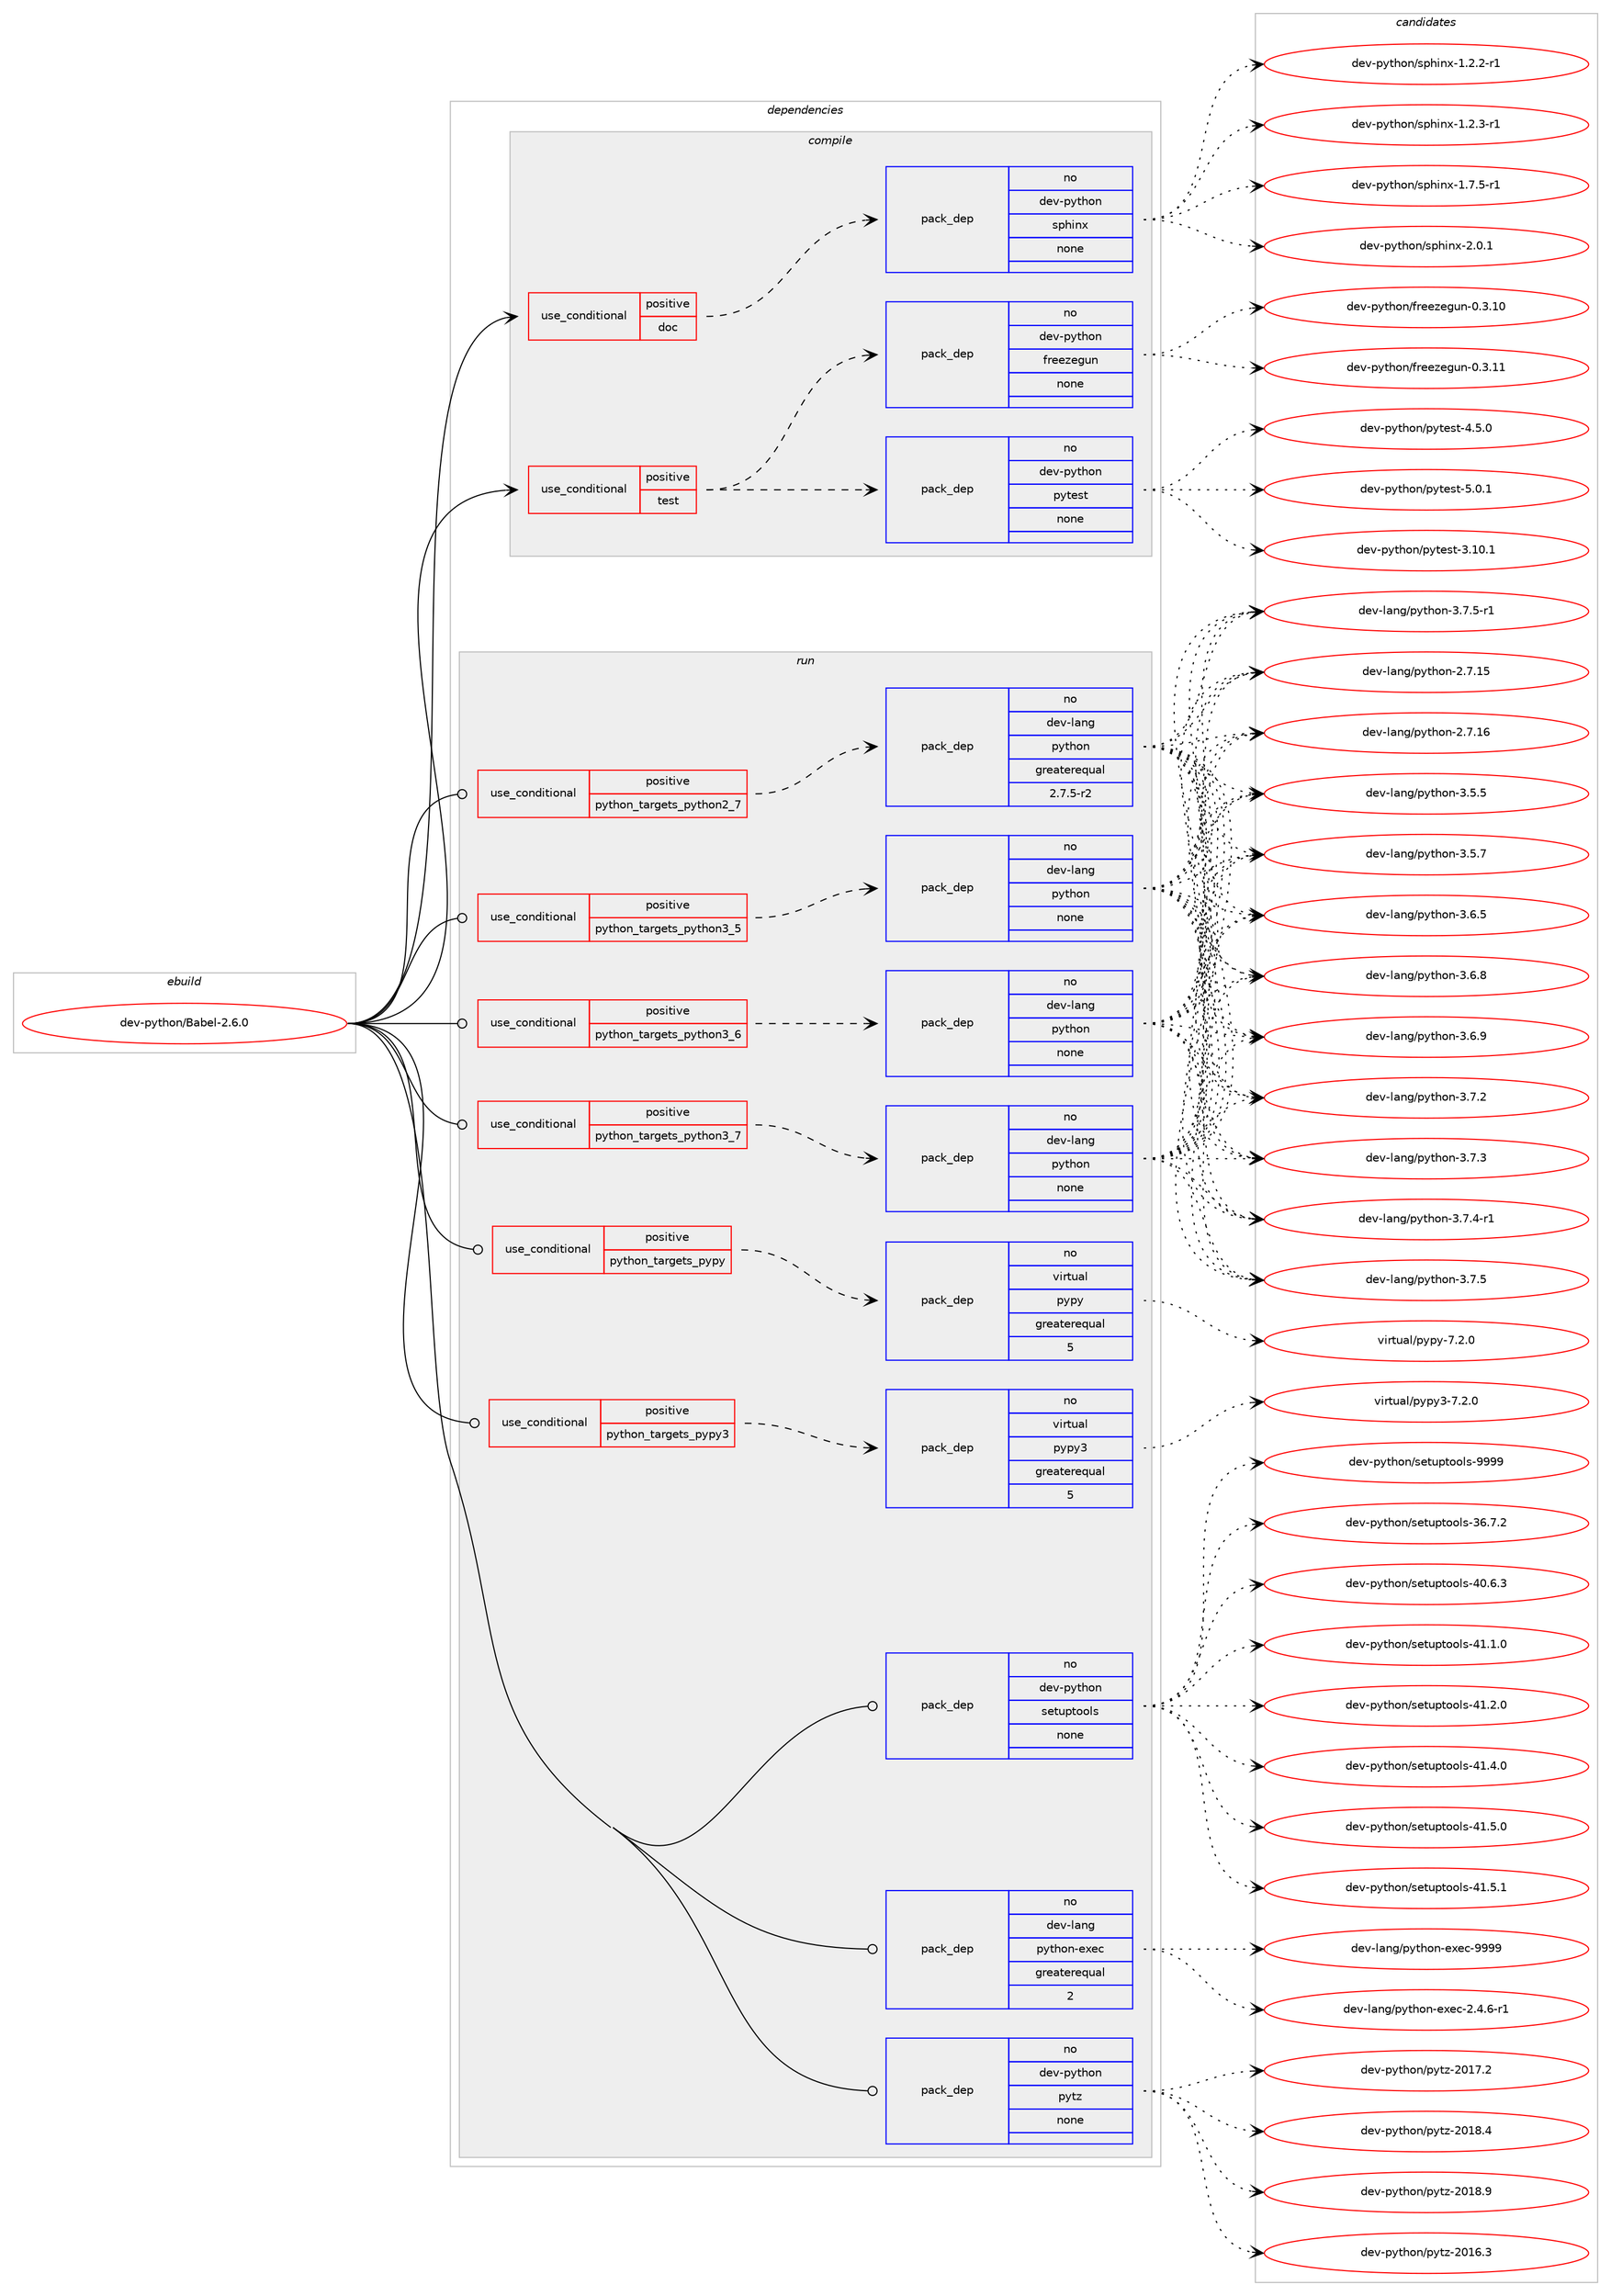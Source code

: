 digraph prolog {

# *************
# Graph options
# *************

newrank=true;
concentrate=true;
compound=true;
graph [rankdir=LR,fontname=Helvetica,fontsize=10,ranksep=1.5];#, ranksep=2.5, nodesep=0.2];
edge  [arrowhead=vee];
node  [fontname=Helvetica,fontsize=10];

# **********
# The ebuild
# **********

subgraph cluster_leftcol {
color=gray;
rank=same;
label=<<i>ebuild</i>>;
id [label="dev-python/Babel-2.6.0", color=red, width=4, href="../dev-python/Babel-2.6.0.svg"];
}

# ****************
# The dependencies
# ****************

subgraph cluster_midcol {
color=gray;
label=<<i>dependencies</i>>;
subgraph cluster_compile {
fillcolor="#eeeeee";
style=filled;
label=<<i>compile</i>>;
subgraph cond135521 {
dependency592270 [label=<<TABLE BORDER="0" CELLBORDER="1" CELLSPACING="0" CELLPADDING="4"><TR><TD ROWSPAN="3" CELLPADDING="10">use_conditional</TD></TR><TR><TD>positive</TD></TR><TR><TD>doc</TD></TR></TABLE>>, shape=none, color=red];
subgraph pack444979 {
dependency592271 [label=<<TABLE BORDER="0" CELLBORDER="1" CELLSPACING="0" CELLPADDING="4" WIDTH="220"><TR><TD ROWSPAN="6" CELLPADDING="30">pack_dep</TD></TR><TR><TD WIDTH="110">no</TD></TR><TR><TD>dev-python</TD></TR><TR><TD>sphinx</TD></TR><TR><TD>none</TD></TR><TR><TD></TD></TR></TABLE>>, shape=none, color=blue];
}
dependency592270:e -> dependency592271:w [weight=20,style="dashed",arrowhead="vee"];
}
id:e -> dependency592270:w [weight=20,style="solid",arrowhead="vee"];
subgraph cond135522 {
dependency592272 [label=<<TABLE BORDER="0" CELLBORDER="1" CELLSPACING="0" CELLPADDING="4"><TR><TD ROWSPAN="3" CELLPADDING="10">use_conditional</TD></TR><TR><TD>positive</TD></TR><TR><TD>test</TD></TR></TABLE>>, shape=none, color=red];
subgraph pack444980 {
dependency592273 [label=<<TABLE BORDER="0" CELLBORDER="1" CELLSPACING="0" CELLPADDING="4" WIDTH="220"><TR><TD ROWSPAN="6" CELLPADDING="30">pack_dep</TD></TR><TR><TD WIDTH="110">no</TD></TR><TR><TD>dev-python</TD></TR><TR><TD>freezegun</TD></TR><TR><TD>none</TD></TR><TR><TD></TD></TR></TABLE>>, shape=none, color=blue];
}
dependency592272:e -> dependency592273:w [weight=20,style="dashed",arrowhead="vee"];
subgraph pack444981 {
dependency592274 [label=<<TABLE BORDER="0" CELLBORDER="1" CELLSPACING="0" CELLPADDING="4" WIDTH="220"><TR><TD ROWSPAN="6" CELLPADDING="30">pack_dep</TD></TR><TR><TD WIDTH="110">no</TD></TR><TR><TD>dev-python</TD></TR><TR><TD>pytest</TD></TR><TR><TD>none</TD></TR><TR><TD></TD></TR></TABLE>>, shape=none, color=blue];
}
dependency592272:e -> dependency592274:w [weight=20,style="dashed",arrowhead="vee"];
}
id:e -> dependency592272:w [weight=20,style="solid",arrowhead="vee"];
}
subgraph cluster_compileandrun {
fillcolor="#eeeeee";
style=filled;
label=<<i>compile and run</i>>;
}
subgraph cluster_run {
fillcolor="#eeeeee";
style=filled;
label=<<i>run</i>>;
subgraph cond135523 {
dependency592275 [label=<<TABLE BORDER="0" CELLBORDER="1" CELLSPACING="0" CELLPADDING="4"><TR><TD ROWSPAN="3" CELLPADDING="10">use_conditional</TD></TR><TR><TD>positive</TD></TR><TR><TD>python_targets_pypy</TD></TR></TABLE>>, shape=none, color=red];
subgraph pack444982 {
dependency592276 [label=<<TABLE BORDER="0" CELLBORDER="1" CELLSPACING="0" CELLPADDING="4" WIDTH="220"><TR><TD ROWSPAN="6" CELLPADDING="30">pack_dep</TD></TR><TR><TD WIDTH="110">no</TD></TR><TR><TD>virtual</TD></TR><TR><TD>pypy</TD></TR><TR><TD>greaterequal</TD></TR><TR><TD>5</TD></TR></TABLE>>, shape=none, color=blue];
}
dependency592275:e -> dependency592276:w [weight=20,style="dashed",arrowhead="vee"];
}
id:e -> dependency592275:w [weight=20,style="solid",arrowhead="odot"];
subgraph cond135524 {
dependency592277 [label=<<TABLE BORDER="0" CELLBORDER="1" CELLSPACING="0" CELLPADDING="4"><TR><TD ROWSPAN="3" CELLPADDING="10">use_conditional</TD></TR><TR><TD>positive</TD></TR><TR><TD>python_targets_pypy3</TD></TR></TABLE>>, shape=none, color=red];
subgraph pack444983 {
dependency592278 [label=<<TABLE BORDER="0" CELLBORDER="1" CELLSPACING="0" CELLPADDING="4" WIDTH="220"><TR><TD ROWSPAN="6" CELLPADDING="30">pack_dep</TD></TR><TR><TD WIDTH="110">no</TD></TR><TR><TD>virtual</TD></TR><TR><TD>pypy3</TD></TR><TR><TD>greaterequal</TD></TR><TR><TD>5</TD></TR></TABLE>>, shape=none, color=blue];
}
dependency592277:e -> dependency592278:w [weight=20,style="dashed",arrowhead="vee"];
}
id:e -> dependency592277:w [weight=20,style="solid",arrowhead="odot"];
subgraph cond135525 {
dependency592279 [label=<<TABLE BORDER="0" CELLBORDER="1" CELLSPACING="0" CELLPADDING="4"><TR><TD ROWSPAN="3" CELLPADDING="10">use_conditional</TD></TR><TR><TD>positive</TD></TR><TR><TD>python_targets_python2_7</TD></TR></TABLE>>, shape=none, color=red];
subgraph pack444984 {
dependency592280 [label=<<TABLE BORDER="0" CELLBORDER="1" CELLSPACING="0" CELLPADDING="4" WIDTH="220"><TR><TD ROWSPAN="6" CELLPADDING="30">pack_dep</TD></TR><TR><TD WIDTH="110">no</TD></TR><TR><TD>dev-lang</TD></TR><TR><TD>python</TD></TR><TR><TD>greaterequal</TD></TR><TR><TD>2.7.5-r2</TD></TR></TABLE>>, shape=none, color=blue];
}
dependency592279:e -> dependency592280:w [weight=20,style="dashed",arrowhead="vee"];
}
id:e -> dependency592279:w [weight=20,style="solid",arrowhead="odot"];
subgraph cond135526 {
dependency592281 [label=<<TABLE BORDER="0" CELLBORDER="1" CELLSPACING="0" CELLPADDING="4"><TR><TD ROWSPAN="3" CELLPADDING="10">use_conditional</TD></TR><TR><TD>positive</TD></TR><TR><TD>python_targets_python3_5</TD></TR></TABLE>>, shape=none, color=red];
subgraph pack444985 {
dependency592282 [label=<<TABLE BORDER="0" CELLBORDER="1" CELLSPACING="0" CELLPADDING="4" WIDTH="220"><TR><TD ROWSPAN="6" CELLPADDING="30">pack_dep</TD></TR><TR><TD WIDTH="110">no</TD></TR><TR><TD>dev-lang</TD></TR><TR><TD>python</TD></TR><TR><TD>none</TD></TR><TR><TD></TD></TR></TABLE>>, shape=none, color=blue];
}
dependency592281:e -> dependency592282:w [weight=20,style="dashed",arrowhead="vee"];
}
id:e -> dependency592281:w [weight=20,style="solid",arrowhead="odot"];
subgraph cond135527 {
dependency592283 [label=<<TABLE BORDER="0" CELLBORDER="1" CELLSPACING="0" CELLPADDING="4"><TR><TD ROWSPAN="3" CELLPADDING="10">use_conditional</TD></TR><TR><TD>positive</TD></TR><TR><TD>python_targets_python3_6</TD></TR></TABLE>>, shape=none, color=red];
subgraph pack444986 {
dependency592284 [label=<<TABLE BORDER="0" CELLBORDER="1" CELLSPACING="0" CELLPADDING="4" WIDTH="220"><TR><TD ROWSPAN="6" CELLPADDING="30">pack_dep</TD></TR><TR><TD WIDTH="110">no</TD></TR><TR><TD>dev-lang</TD></TR><TR><TD>python</TD></TR><TR><TD>none</TD></TR><TR><TD></TD></TR></TABLE>>, shape=none, color=blue];
}
dependency592283:e -> dependency592284:w [weight=20,style="dashed",arrowhead="vee"];
}
id:e -> dependency592283:w [weight=20,style="solid",arrowhead="odot"];
subgraph cond135528 {
dependency592285 [label=<<TABLE BORDER="0" CELLBORDER="1" CELLSPACING="0" CELLPADDING="4"><TR><TD ROWSPAN="3" CELLPADDING="10">use_conditional</TD></TR><TR><TD>positive</TD></TR><TR><TD>python_targets_python3_7</TD></TR></TABLE>>, shape=none, color=red];
subgraph pack444987 {
dependency592286 [label=<<TABLE BORDER="0" CELLBORDER="1" CELLSPACING="0" CELLPADDING="4" WIDTH="220"><TR><TD ROWSPAN="6" CELLPADDING="30">pack_dep</TD></TR><TR><TD WIDTH="110">no</TD></TR><TR><TD>dev-lang</TD></TR><TR><TD>python</TD></TR><TR><TD>none</TD></TR><TR><TD></TD></TR></TABLE>>, shape=none, color=blue];
}
dependency592285:e -> dependency592286:w [weight=20,style="dashed",arrowhead="vee"];
}
id:e -> dependency592285:w [weight=20,style="solid",arrowhead="odot"];
subgraph pack444988 {
dependency592287 [label=<<TABLE BORDER="0" CELLBORDER="1" CELLSPACING="0" CELLPADDING="4" WIDTH="220"><TR><TD ROWSPAN="6" CELLPADDING="30">pack_dep</TD></TR><TR><TD WIDTH="110">no</TD></TR><TR><TD>dev-lang</TD></TR><TR><TD>python-exec</TD></TR><TR><TD>greaterequal</TD></TR><TR><TD>2</TD></TR></TABLE>>, shape=none, color=blue];
}
id:e -> dependency592287:w [weight=20,style="solid",arrowhead="odot"];
subgraph pack444989 {
dependency592288 [label=<<TABLE BORDER="0" CELLBORDER="1" CELLSPACING="0" CELLPADDING="4" WIDTH="220"><TR><TD ROWSPAN="6" CELLPADDING="30">pack_dep</TD></TR><TR><TD WIDTH="110">no</TD></TR><TR><TD>dev-python</TD></TR><TR><TD>pytz</TD></TR><TR><TD>none</TD></TR><TR><TD></TD></TR></TABLE>>, shape=none, color=blue];
}
id:e -> dependency592288:w [weight=20,style="solid",arrowhead="odot"];
subgraph pack444990 {
dependency592289 [label=<<TABLE BORDER="0" CELLBORDER="1" CELLSPACING="0" CELLPADDING="4" WIDTH="220"><TR><TD ROWSPAN="6" CELLPADDING="30">pack_dep</TD></TR><TR><TD WIDTH="110">no</TD></TR><TR><TD>dev-python</TD></TR><TR><TD>setuptools</TD></TR><TR><TD>none</TD></TR><TR><TD></TD></TR></TABLE>>, shape=none, color=blue];
}
id:e -> dependency592289:w [weight=20,style="solid",arrowhead="odot"];
}
}

# **************
# The candidates
# **************

subgraph cluster_choices {
rank=same;
color=gray;
label=<<i>candidates</i>>;

subgraph choice444979 {
color=black;
nodesep=1;
choice10010111845112121116104111110471151121041051101204549465046504511449 [label="dev-python/sphinx-1.2.2-r1", color=red, width=4,href="../dev-python/sphinx-1.2.2-r1.svg"];
choice10010111845112121116104111110471151121041051101204549465046514511449 [label="dev-python/sphinx-1.2.3-r1", color=red, width=4,href="../dev-python/sphinx-1.2.3-r1.svg"];
choice10010111845112121116104111110471151121041051101204549465546534511449 [label="dev-python/sphinx-1.7.5-r1", color=red, width=4,href="../dev-python/sphinx-1.7.5-r1.svg"];
choice1001011184511212111610411111047115112104105110120455046484649 [label="dev-python/sphinx-2.0.1", color=red, width=4,href="../dev-python/sphinx-2.0.1.svg"];
dependency592271:e -> choice10010111845112121116104111110471151121041051101204549465046504511449:w [style=dotted,weight="100"];
dependency592271:e -> choice10010111845112121116104111110471151121041051101204549465046514511449:w [style=dotted,weight="100"];
dependency592271:e -> choice10010111845112121116104111110471151121041051101204549465546534511449:w [style=dotted,weight="100"];
dependency592271:e -> choice1001011184511212111610411111047115112104105110120455046484649:w [style=dotted,weight="100"];
}
subgraph choice444980 {
color=black;
nodesep=1;
choice100101118451121211161041111104710211410110112210110311711045484651464948 [label="dev-python/freezegun-0.3.10", color=red, width=4,href="../dev-python/freezegun-0.3.10.svg"];
choice100101118451121211161041111104710211410110112210110311711045484651464949 [label="dev-python/freezegun-0.3.11", color=red, width=4,href="../dev-python/freezegun-0.3.11.svg"];
dependency592273:e -> choice100101118451121211161041111104710211410110112210110311711045484651464948:w [style=dotted,weight="100"];
dependency592273:e -> choice100101118451121211161041111104710211410110112210110311711045484651464949:w [style=dotted,weight="100"];
}
subgraph choice444981 {
color=black;
nodesep=1;
choice100101118451121211161041111104711212111610111511645514649484649 [label="dev-python/pytest-3.10.1", color=red, width=4,href="../dev-python/pytest-3.10.1.svg"];
choice1001011184511212111610411111047112121116101115116455246534648 [label="dev-python/pytest-4.5.0", color=red, width=4,href="../dev-python/pytest-4.5.0.svg"];
choice1001011184511212111610411111047112121116101115116455346484649 [label="dev-python/pytest-5.0.1", color=red, width=4,href="../dev-python/pytest-5.0.1.svg"];
dependency592274:e -> choice100101118451121211161041111104711212111610111511645514649484649:w [style=dotted,weight="100"];
dependency592274:e -> choice1001011184511212111610411111047112121116101115116455246534648:w [style=dotted,weight="100"];
dependency592274:e -> choice1001011184511212111610411111047112121116101115116455346484649:w [style=dotted,weight="100"];
}
subgraph choice444982 {
color=black;
nodesep=1;
choice1181051141161179710847112121112121455546504648 [label="virtual/pypy-7.2.0", color=red, width=4,href="../virtual/pypy-7.2.0.svg"];
dependency592276:e -> choice1181051141161179710847112121112121455546504648:w [style=dotted,weight="100"];
}
subgraph choice444983 {
color=black;
nodesep=1;
choice118105114116117971084711212111212151455546504648 [label="virtual/pypy3-7.2.0", color=red, width=4,href="../virtual/pypy3-7.2.0.svg"];
dependency592278:e -> choice118105114116117971084711212111212151455546504648:w [style=dotted,weight="100"];
}
subgraph choice444984 {
color=black;
nodesep=1;
choice10010111845108971101034711212111610411111045504655464953 [label="dev-lang/python-2.7.15", color=red, width=4,href="../dev-lang/python-2.7.15.svg"];
choice10010111845108971101034711212111610411111045504655464954 [label="dev-lang/python-2.7.16", color=red, width=4,href="../dev-lang/python-2.7.16.svg"];
choice100101118451089711010347112121116104111110455146534653 [label="dev-lang/python-3.5.5", color=red, width=4,href="../dev-lang/python-3.5.5.svg"];
choice100101118451089711010347112121116104111110455146534655 [label="dev-lang/python-3.5.7", color=red, width=4,href="../dev-lang/python-3.5.7.svg"];
choice100101118451089711010347112121116104111110455146544653 [label="dev-lang/python-3.6.5", color=red, width=4,href="../dev-lang/python-3.6.5.svg"];
choice100101118451089711010347112121116104111110455146544656 [label="dev-lang/python-3.6.8", color=red, width=4,href="../dev-lang/python-3.6.8.svg"];
choice100101118451089711010347112121116104111110455146544657 [label="dev-lang/python-3.6.9", color=red, width=4,href="../dev-lang/python-3.6.9.svg"];
choice100101118451089711010347112121116104111110455146554650 [label="dev-lang/python-3.7.2", color=red, width=4,href="../dev-lang/python-3.7.2.svg"];
choice100101118451089711010347112121116104111110455146554651 [label="dev-lang/python-3.7.3", color=red, width=4,href="../dev-lang/python-3.7.3.svg"];
choice1001011184510897110103471121211161041111104551465546524511449 [label="dev-lang/python-3.7.4-r1", color=red, width=4,href="../dev-lang/python-3.7.4-r1.svg"];
choice100101118451089711010347112121116104111110455146554653 [label="dev-lang/python-3.7.5", color=red, width=4,href="../dev-lang/python-3.7.5.svg"];
choice1001011184510897110103471121211161041111104551465546534511449 [label="dev-lang/python-3.7.5-r1", color=red, width=4,href="../dev-lang/python-3.7.5-r1.svg"];
dependency592280:e -> choice10010111845108971101034711212111610411111045504655464953:w [style=dotted,weight="100"];
dependency592280:e -> choice10010111845108971101034711212111610411111045504655464954:w [style=dotted,weight="100"];
dependency592280:e -> choice100101118451089711010347112121116104111110455146534653:w [style=dotted,weight="100"];
dependency592280:e -> choice100101118451089711010347112121116104111110455146534655:w [style=dotted,weight="100"];
dependency592280:e -> choice100101118451089711010347112121116104111110455146544653:w [style=dotted,weight="100"];
dependency592280:e -> choice100101118451089711010347112121116104111110455146544656:w [style=dotted,weight="100"];
dependency592280:e -> choice100101118451089711010347112121116104111110455146544657:w [style=dotted,weight="100"];
dependency592280:e -> choice100101118451089711010347112121116104111110455146554650:w [style=dotted,weight="100"];
dependency592280:e -> choice100101118451089711010347112121116104111110455146554651:w [style=dotted,weight="100"];
dependency592280:e -> choice1001011184510897110103471121211161041111104551465546524511449:w [style=dotted,weight="100"];
dependency592280:e -> choice100101118451089711010347112121116104111110455146554653:w [style=dotted,weight="100"];
dependency592280:e -> choice1001011184510897110103471121211161041111104551465546534511449:w [style=dotted,weight="100"];
}
subgraph choice444985 {
color=black;
nodesep=1;
choice10010111845108971101034711212111610411111045504655464953 [label="dev-lang/python-2.7.15", color=red, width=4,href="../dev-lang/python-2.7.15.svg"];
choice10010111845108971101034711212111610411111045504655464954 [label="dev-lang/python-2.7.16", color=red, width=4,href="../dev-lang/python-2.7.16.svg"];
choice100101118451089711010347112121116104111110455146534653 [label="dev-lang/python-3.5.5", color=red, width=4,href="../dev-lang/python-3.5.5.svg"];
choice100101118451089711010347112121116104111110455146534655 [label="dev-lang/python-3.5.7", color=red, width=4,href="../dev-lang/python-3.5.7.svg"];
choice100101118451089711010347112121116104111110455146544653 [label="dev-lang/python-3.6.5", color=red, width=4,href="../dev-lang/python-3.6.5.svg"];
choice100101118451089711010347112121116104111110455146544656 [label="dev-lang/python-3.6.8", color=red, width=4,href="../dev-lang/python-3.6.8.svg"];
choice100101118451089711010347112121116104111110455146544657 [label="dev-lang/python-3.6.9", color=red, width=4,href="../dev-lang/python-3.6.9.svg"];
choice100101118451089711010347112121116104111110455146554650 [label="dev-lang/python-3.7.2", color=red, width=4,href="../dev-lang/python-3.7.2.svg"];
choice100101118451089711010347112121116104111110455146554651 [label="dev-lang/python-3.7.3", color=red, width=4,href="../dev-lang/python-3.7.3.svg"];
choice1001011184510897110103471121211161041111104551465546524511449 [label="dev-lang/python-3.7.4-r1", color=red, width=4,href="../dev-lang/python-3.7.4-r1.svg"];
choice100101118451089711010347112121116104111110455146554653 [label="dev-lang/python-3.7.5", color=red, width=4,href="../dev-lang/python-3.7.5.svg"];
choice1001011184510897110103471121211161041111104551465546534511449 [label="dev-lang/python-3.7.5-r1", color=red, width=4,href="../dev-lang/python-3.7.5-r1.svg"];
dependency592282:e -> choice10010111845108971101034711212111610411111045504655464953:w [style=dotted,weight="100"];
dependency592282:e -> choice10010111845108971101034711212111610411111045504655464954:w [style=dotted,weight="100"];
dependency592282:e -> choice100101118451089711010347112121116104111110455146534653:w [style=dotted,weight="100"];
dependency592282:e -> choice100101118451089711010347112121116104111110455146534655:w [style=dotted,weight="100"];
dependency592282:e -> choice100101118451089711010347112121116104111110455146544653:w [style=dotted,weight="100"];
dependency592282:e -> choice100101118451089711010347112121116104111110455146544656:w [style=dotted,weight="100"];
dependency592282:e -> choice100101118451089711010347112121116104111110455146544657:w [style=dotted,weight="100"];
dependency592282:e -> choice100101118451089711010347112121116104111110455146554650:w [style=dotted,weight="100"];
dependency592282:e -> choice100101118451089711010347112121116104111110455146554651:w [style=dotted,weight="100"];
dependency592282:e -> choice1001011184510897110103471121211161041111104551465546524511449:w [style=dotted,weight="100"];
dependency592282:e -> choice100101118451089711010347112121116104111110455146554653:w [style=dotted,weight="100"];
dependency592282:e -> choice1001011184510897110103471121211161041111104551465546534511449:w [style=dotted,weight="100"];
}
subgraph choice444986 {
color=black;
nodesep=1;
choice10010111845108971101034711212111610411111045504655464953 [label="dev-lang/python-2.7.15", color=red, width=4,href="../dev-lang/python-2.7.15.svg"];
choice10010111845108971101034711212111610411111045504655464954 [label="dev-lang/python-2.7.16", color=red, width=4,href="../dev-lang/python-2.7.16.svg"];
choice100101118451089711010347112121116104111110455146534653 [label="dev-lang/python-3.5.5", color=red, width=4,href="../dev-lang/python-3.5.5.svg"];
choice100101118451089711010347112121116104111110455146534655 [label="dev-lang/python-3.5.7", color=red, width=4,href="../dev-lang/python-3.5.7.svg"];
choice100101118451089711010347112121116104111110455146544653 [label="dev-lang/python-3.6.5", color=red, width=4,href="../dev-lang/python-3.6.5.svg"];
choice100101118451089711010347112121116104111110455146544656 [label="dev-lang/python-3.6.8", color=red, width=4,href="../dev-lang/python-3.6.8.svg"];
choice100101118451089711010347112121116104111110455146544657 [label="dev-lang/python-3.6.9", color=red, width=4,href="../dev-lang/python-3.6.9.svg"];
choice100101118451089711010347112121116104111110455146554650 [label="dev-lang/python-3.7.2", color=red, width=4,href="../dev-lang/python-3.7.2.svg"];
choice100101118451089711010347112121116104111110455146554651 [label="dev-lang/python-3.7.3", color=red, width=4,href="../dev-lang/python-3.7.3.svg"];
choice1001011184510897110103471121211161041111104551465546524511449 [label="dev-lang/python-3.7.4-r1", color=red, width=4,href="../dev-lang/python-3.7.4-r1.svg"];
choice100101118451089711010347112121116104111110455146554653 [label="dev-lang/python-3.7.5", color=red, width=4,href="../dev-lang/python-3.7.5.svg"];
choice1001011184510897110103471121211161041111104551465546534511449 [label="dev-lang/python-3.7.5-r1", color=red, width=4,href="../dev-lang/python-3.7.5-r1.svg"];
dependency592284:e -> choice10010111845108971101034711212111610411111045504655464953:w [style=dotted,weight="100"];
dependency592284:e -> choice10010111845108971101034711212111610411111045504655464954:w [style=dotted,weight="100"];
dependency592284:e -> choice100101118451089711010347112121116104111110455146534653:w [style=dotted,weight="100"];
dependency592284:e -> choice100101118451089711010347112121116104111110455146534655:w [style=dotted,weight="100"];
dependency592284:e -> choice100101118451089711010347112121116104111110455146544653:w [style=dotted,weight="100"];
dependency592284:e -> choice100101118451089711010347112121116104111110455146544656:w [style=dotted,weight="100"];
dependency592284:e -> choice100101118451089711010347112121116104111110455146544657:w [style=dotted,weight="100"];
dependency592284:e -> choice100101118451089711010347112121116104111110455146554650:w [style=dotted,weight="100"];
dependency592284:e -> choice100101118451089711010347112121116104111110455146554651:w [style=dotted,weight="100"];
dependency592284:e -> choice1001011184510897110103471121211161041111104551465546524511449:w [style=dotted,weight="100"];
dependency592284:e -> choice100101118451089711010347112121116104111110455146554653:w [style=dotted,weight="100"];
dependency592284:e -> choice1001011184510897110103471121211161041111104551465546534511449:w [style=dotted,weight="100"];
}
subgraph choice444987 {
color=black;
nodesep=1;
choice10010111845108971101034711212111610411111045504655464953 [label="dev-lang/python-2.7.15", color=red, width=4,href="../dev-lang/python-2.7.15.svg"];
choice10010111845108971101034711212111610411111045504655464954 [label="dev-lang/python-2.7.16", color=red, width=4,href="../dev-lang/python-2.7.16.svg"];
choice100101118451089711010347112121116104111110455146534653 [label="dev-lang/python-3.5.5", color=red, width=4,href="../dev-lang/python-3.5.5.svg"];
choice100101118451089711010347112121116104111110455146534655 [label="dev-lang/python-3.5.7", color=red, width=4,href="../dev-lang/python-3.5.7.svg"];
choice100101118451089711010347112121116104111110455146544653 [label="dev-lang/python-3.6.5", color=red, width=4,href="../dev-lang/python-3.6.5.svg"];
choice100101118451089711010347112121116104111110455146544656 [label="dev-lang/python-3.6.8", color=red, width=4,href="../dev-lang/python-3.6.8.svg"];
choice100101118451089711010347112121116104111110455146544657 [label="dev-lang/python-3.6.9", color=red, width=4,href="../dev-lang/python-3.6.9.svg"];
choice100101118451089711010347112121116104111110455146554650 [label="dev-lang/python-3.7.2", color=red, width=4,href="../dev-lang/python-3.7.2.svg"];
choice100101118451089711010347112121116104111110455146554651 [label="dev-lang/python-3.7.3", color=red, width=4,href="../dev-lang/python-3.7.3.svg"];
choice1001011184510897110103471121211161041111104551465546524511449 [label="dev-lang/python-3.7.4-r1", color=red, width=4,href="../dev-lang/python-3.7.4-r1.svg"];
choice100101118451089711010347112121116104111110455146554653 [label="dev-lang/python-3.7.5", color=red, width=4,href="../dev-lang/python-3.7.5.svg"];
choice1001011184510897110103471121211161041111104551465546534511449 [label="dev-lang/python-3.7.5-r1", color=red, width=4,href="../dev-lang/python-3.7.5-r1.svg"];
dependency592286:e -> choice10010111845108971101034711212111610411111045504655464953:w [style=dotted,weight="100"];
dependency592286:e -> choice10010111845108971101034711212111610411111045504655464954:w [style=dotted,weight="100"];
dependency592286:e -> choice100101118451089711010347112121116104111110455146534653:w [style=dotted,weight="100"];
dependency592286:e -> choice100101118451089711010347112121116104111110455146534655:w [style=dotted,weight="100"];
dependency592286:e -> choice100101118451089711010347112121116104111110455146544653:w [style=dotted,weight="100"];
dependency592286:e -> choice100101118451089711010347112121116104111110455146544656:w [style=dotted,weight="100"];
dependency592286:e -> choice100101118451089711010347112121116104111110455146544657:w [style=dotted,weight="100"];
dependency592286:e -> choice100101118451089711010347112121116104111110455146554650:w [style=dotted,weight="100"];
dependency592286:e -> choice100101118451089711010347112121116104111110455146554651:w [style=dotted,weight="100"];
dependency592286:e -> choice1001011184510897110103471121211161041111104551465546524511449:w [style=dotted,weight="100"];
dependency592286:e -> choice100101118451089711010347112121116104111110455146554653:w [style=dotted,weight="100"];
dependency592286:e -> choice1001011184510897110103471121211161041111104551465546534511449:w [style=dotted,weight="100"];
}
subgraph choice444988 {
color=black;
nodesep=1;
choice10010111845108971101034711212111610411111045101120101994550465246544511449 [label="dev-lang/python-exec-2.4.6-r1", color=red, width=4,href="../dev-lang/python-exec-2.4.6-r1.svg"];
choice10010111845108971101034711212111610411111045101120101994557575757 [label="dev-lang/python-exec-9999", color=red, width=4,href="../dev-lang/python-exec-9999.svg"];
dependency592287:e -> choice10010111845108971101034711212111610411111045101120101994550465246544511449:w [style=dotted,weight="100"];
dependency592287:e -> choice10010111845108971101034711212111610411111045101120101994557575757:w [style=dotted,weight="100"];
}
subgraph choice444989 {
color=black;
nodesep=1;
choice100101118451121211161041111104711212111612245504849544651 [label="dev-python/pytz-2016.3", color=red, width=4,href="../dev-python/pytz-2016.3.svg"];
choice100101118451121211161041111104711212111612245504849554650 [label="dev-python/pytz-2017.2", color=red, width=4,href="../dev-python/pytz-2017.2.svg"];
choice100101118451121211161041111104711212111612245504849564652 [label="dev-python/pytz-2018.4", color=red, width=4,href="../dev-python/pytz-2018.4.svg"];
choice100101118451121211161041111104711212111612245504849564657 [label="dev-python/pytz-2018.9", color=red, width=4,href="../dev-python/pytz-2018.9.svg"];
dependency592288:e -> choice100101118451121211161041111104711212111612245504849544651:w [style=dotted,weight="100"];
dependency592288:e -> choice100101118451121211161041111104711212111612245504849554650:w [style=dotted,weight="100"];
dependency592288:e -> choice100101118451121211161041111104711212111612245504849564652:w [style=dotted,weight="100"];
dependency592288:e -> choice100101118451121211161041111104711212111612245504849564657:w [style=dotted,weight="100"];
}
subgraph choice444990 {
color=black;
nodesep=1;
choice100101118451121211161041111104711510111611711211611111110811545515446554650 [label="dev-python/setuptools-36.7.2", color=red, width=4,href="../dev-python/setuptools-36.7.2.svg"];
choice100101118451121211161041111104711510111611711211611111110811545524846544651 [label="dev-python/setuptools-40.6.3", color=red, width=4,href="../dev-python/setuptools-40.6.3.svg"];
choice100101118451121211161041111104711510111611711211611111110811545524946494648 [label="dev-python/setuptools-41.1.0", color=red, width=4,href="../dev-python/setuptools-41.1.0.svg"];
choice100101118451121211161041111104711510111611711211611111110811545524946504648 [label="dev-python/setuptools-41.2.0", color=red, width=4,href="../dev-python/setuptools-41.2.0.svg"];
choice100101118451121211161041111104711510111611711211611111110811545524946524648 [label="dev-python/setuptools-41.4.0", color=red, width=4,href="../dev-python/setuptools-41.4.0.svg"];
choice100101118451121211161041111104711510111611711211611111110811545524946534648 [label="dev-python/setuptools-41.5.0", color=red, width=4,href="../dev-python/setuptools-41.5.0.svg"];
choice100101118451121211161041111104711510111611711211611111110811545524946534649 [label="dev-python/setuptools-41.5.1", color=red, width=4,href="../dev-python/setuptools-41.5.1.svg"];
choice10010111845112121116104111110471151011161171121161111111081154557575757 [label="dev-python/setuptools-9999", color=red, width=4,href="../dev-python/setuptools-9999.svg"];
dependency592289:e -> choice100101118451121211161041111104711510111611711211611111110811545515446554650:w [style=dotted,weight="100"];
dependency592289:e -> choice100101118451121211161041111104711510111611711211611111110811545524846544651:w [style=dotted,weight="100"];
dependency592289:e -> choice100101118451121211161041111104711510111611711211611111110811545524946494648:w [style=dotted,weight="100"];
dependency592289:e -> choice100101118451121211161041111104711510111611711211611111110811545524946504648:w [style=dotted,weight="100"];
dependency592289:e -> choice100101118451121211161041111104711510111611711211611111110811545524946524648:w [style=dotted,weight="100"];
dependency592289:e -> choice100101118451121211161041111104711510111611711211611111110811545524946534648:w [style=dotted,weight="100"];
dependency592289:e -> choice100101118451121211161041111104711510111611711211611111110811545524946534649:w [style=dotted,weight="100"];
dependency592289:e -> choice10010111845112121116104111110471151011161171121161111111081154557575757:w [style=dotted,weight="100"];
}
}

}
